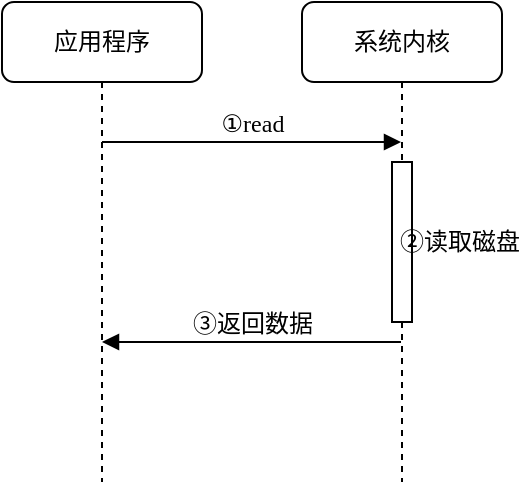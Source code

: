 <mxfile version="15.2.7" type="device" pages="3"><diagram id="wIiD95pDfJTOYqZ8JtG7" name="BIO"><mxGraphModel dx="1106" dy="830" grid="1" gridSize="10" guides="1" tooltips="1" connect="1" arrows="1" fold="1" page="1" pageScale="1" pageWidth="850" pageHeight="1100" math="0" shadow="0"><root><mxCell id="m38iKdBrDsZ1bmVmUGcp-0"/><mxCell id="m38iKdBrDsZ1bmVmUGcp-1" parent="m38iKdBrDsZ1bmVmUGcp-0"/><mxCell id="m38iKdBrDsZ1bmVmUGcp-3" value="系统内核" style="shape=umlLifeline;perimeter=lifelinePerimeter;whiteSpace=wrap;html=1;container=1;collapsible=0;recursiveResize=0;outlineConnect=0;rounded=1;shadow=0;comic=0;labelBackgroundColor=none;strokeWidth=1;fontFamily=Verdana;fontSize=12;align=center;" parent="m38iKdBrDsZ1bmVmUGcp-1" vertex="1"><mxGeometry x="250" y="80" width="100" height="240" as="geometry"/></mxCell><mxCell id="m38iKdBrDsZ1bmVmUGcp-4" value="&amp;nbsp; &amp;nbsp; &amp;nbsp; &amp;nbsp; &amp;nbsp; &amp;nbsp; &amp;nbsp; &amp;nbsp; &amp;nbsp; &amp;nbsp;②读取磁盘" style="html=1;points=[];perimeter=orthogonalPerimeter;rounded=0;shadow=0;comic=0;labelBackgroundColor=none;strokeWidth=1;fontFamily=Verdana;fontSize=12;align=center;" parent="m38iKdBrDsZ1bmVmUGcp-3" vertex="1"><mxGeometry x="45" y="80" width="10" height="80" as="geometry"/></mxCell><mxCell id="m38iKdBrDsZ1bmVmUGcp-6" value="应用程序" style="shape=umlLifeline;perimeter=lifelinePerimeter;whiteSpace=wrap;html=1;container=1;collapsible=0;recursiveResize=0;outlineConnect=0;rounded=1;shadow=0;comic=0;labelBackgroundColor=none;strokeWidth=1;fontFamily=Verdana;fontSize=12;align=center;" parent="m38iKdBrDsZ1bmVmUGcp-1" vertex="1"><mxGeometry x="100" y="80" width="100" height="240" as="geometry"/></mxCell><mxCell id="m38iKdBrDsZ1bmVmUGcp-14" value="①read" style="html=1;verticalAlign=bottom;endArrow=block;labelBackgroundColor=none;fontFamily=Verdana;fontSize=12;edgeStyle=elbowEdgeStyle;elbow=vertical;" parent="m38iKdBrDsZ1bmVmUGcp-1" source="m38iKdBrDsZ1bmVmUGcp-6" target="m38iKdBrDsZ1bmVmUGcp-3" edge="1"><mxGeometry relative="1" as="geometry"><mxPoint x="240" y="350" as="sourcePoint"/><mxPoint x="299.5" y="150" as="targetPoint"/><Array as="points"><mxPoint x="240" y="150"/><mxPoint x="142" y="180"/></Array></mxGeometry></mxCell><mxCell id="m38iKdBrDsZ1bmVmUGcp-18" value="③返回数据" style="html=1;verticalAlign=bottom;endArrow=block;labelBackgroundColor=none;fontFamily=Verdana;fontSize=12;edgeStyle=elbowEdgeStyle;elbow=vertical;" parent="m38iKdBrDsZ1bmVmUGcp-1" source="m38iKdBrDsZ1bmVmUGcp-3" target="m38iKdBrDsZ1bmVmUGcp-6" edge="1"><mxGeometry relative="1" as="geometry"><mxPoint x="299.5" y="250" as="sourcePoint"/><mxPoint x="150" y="250" as="targetPoint"/><Array as="points"><mxPoint x="240.5" y="250"/><mxPoint x="200.5" y="290"/><mxPoint x="190.5" y="290"/><mxPoint x="200.5" y="240"/><mxPoint x="220.5" y="180"/><mxPoint x="261" y="190"/><mxPoint x="163" y="220"/></Array></mxGeometry></mxCell></root></mxGraphModel></diagram><diagram name="NIO" id="IsJxOzdRl8cRIpCRhIem"><mxGraphModel dx="922" dy="692" grid="1" gridSize="10" guides="1" tooltips="1" connect="1" arrows="1" fold="1" page="1" pageScale="1" pageWidth="850" pageHeight="1100" math="0" shadow="0"><root><mxCell id="Cq9-13JGqjfa71BEKefF-0"/><mxCell id="Cq9-13JGqjfa71BEKefF-1" parent="Cq9-13JGqjfa71BEKefF-0"/><mxCell id="Cq9-13JGqjfa71BEKefF-2" value="系统内核" style="shape=umlLifeline;perimeter=lifelinePerimeter;whiteSpace=wrap;html=1;container=1;collapsible=0;recursiveResize=0;outlineConnect=0;rounded=1;shadow=0;comic=0;labelBackgroundColor=none;strokeWidth=1;fontFamily=Verdana;fontSize=12;align=center;" vertex="1" parent="Cq9-13JGqjfa71BEKefF-1"><mxGeometry x="250" y="80" width="100" height="320" as="geometry"/></mxCell><mxCell id="Cq9-13JGqjfa71BEKefF-9" value="" style="html=1;points=[];perimeter=orthogonalPerimeter;rounded=0;shadow=0;comic=0;labelBackgroundColor=none;strokeWidth=1;fontFamily=Verdana;fontSize=12;align=center;" vertex="1" parent="Cq9-13JGqjfa71BEKefF-2"><mxGeometry x="45" y="200" width="10" height="30" as="geometry"/></mxCell><mxCell id="Cq9-13JGqjfa71BEKefF-3" value="&amp;nbsp; &amp;nbsp; &amp;nbsp; &amp;nbsp; &amp;nbsp; &amp;nbsp; &amp;nbsp; &amp;nbsp; &amp;nbsp; &amp;nbsp;读取磁盘" style="html=1;points=[];perimeter=orthogonalPerimeter;rounded=0;shadow=0;comic=0;labelBackgroundColor=none;strokeWidth=1;fontFamily=Verdana;fontSize=12;align=center;" vertex="1" parent="Cq9-13JGqjfa71BEKefF-2"><mxGeometry x="45" y="80" width="10" height="110" as="geometry"/></mxCell><mxCell id="WuCbPxOBw9AwfLxllwD_-3" value="⑤读取数据" style="html=1;verticalAlign=bottom;endArrow=block;labelBackgroundColor=none;fontFamily=Verdana;fontSize=12;edgeStyle=elbowEdgeStyle;elbow=vertical;" edge="1" parent="Cq9-13JGqjfa71BEKefF-2" source="Cq9-13JGqjfa71BEKefF-4"><mxGeometry relative="1" as="geometry"><mxPoint x="-100" y="200" as="sourcePoint"/><mxPoint x="50" y="200" as="targetPoint"/><Array as="points"><mxPoint x="-3.5" y="200"/><mxPoint x="-101.5" y="230"/></Array></mxGeometry></mxCell><mxCell id="Cq9-13JGqjfa71BEKefF-4" value="应用程序" style="shape=umlLifeline;perimeter=lifelinePerimeter;whiteSpace=wrap;html=1;container=1;collapsible=0;recursiveResize=0;outlineConnect=0;rounded=1;shadow=0;comic=0;labelBackgroundColor=none;strokeWidth=1;fontFamily=Verdana;fontSize=12;align=center;" vertex="1" parent="Cq9-13JGqjfa71BEKefF-1"><mxGeometry x="100" y="80" width="100" height="320" as="geometry"/></mxCell><mxCell id="Cq9-13JGqjfa71BEKefF-11" value="①read" style="html=1;verticalAlign=bottom;endArrow=block;labelBackgroundColor=none;fontFamily=Verdana;fontSize=12;edgeStyle=elbowEdgeStyle;elbow=vertical;" edge="1" parent="Cq9-13JGqjfa71BEKefF-1" source="Cq9-13JGqjfa71BEKefF-4" target="Cq9-13JGqjfa71BEKefF-2"><mxGeometry relative="1" as="geometry"><mxPoint x="240" y="350" as="sourcePoint"/><mxPoint x="299.5" y="150" as="targetPoint"/><Array as="points"><mxPoint x="240" y="150"/><mxPoint x="142" y="180"/></Array></mxGeometry></mxCell><mxCell id="Cq9-13JGqjfa71BEKefF-14" value="⑥返回数据" style="html=1;verticalAlign=bottom;endArrow=block;labelBackgroundColor=none;fontFamily=Verdana;fontSize=12;edgeStyle=elbowEdgeStyle;elbow=vertical;" edge="1" parent="Cq9-13JGqjfa71BEKefF-1" source="Cq9-13JGqjfa71BEKefF-2" target="Cq9-13JGqjfa71BEKefF-4"><mxGeometry relative="1" as="geometry"><mxPoint x="299.5" y="250" as="sourcePoint"/><mxPoint x="150" y="250" as="targetPoint"/><Array as="points"><mxPoint x="230" y="310"/><mxPoint x="270" y="330"/><mxPoint x="240.5" y="250"/><mxPoint x="200.5" y="290"/><mxPoint x="190.5" y="290"/><mxPoint x="200.5" y="240"/><mxPoint x="220.5" y="180"/><mxPoint x="261" y="190"/><mxPoint x="163" y="220"/></Array></mxGeometry></mxCell><mxCell id="WuCbPxOBw9AwfLxllwD_-0" value="②读取数据" style="html=1;verticalAlign=bottom;endArrow=block;labelBackgroundColor=none;fontFamily=Verdana;fontSize=12;edgeStyle=elbowEdgeStyle;elbow=horizontal;" edge="1" parent="Cq9-13JGqjfa71BEKefF-1" source="Cq9-13JGqjfa71BEKefF-4" target="Cq9-13JGqjfa71BEKefF-2"><mxGeometry relative="1" as="geometry"><mxPoint x="150" y="180" as="sourcePoint"/><mxPoint x="300" y="180" as="targetPoint"/><Array as="points"><mxPoint x="240.5" y="180"/><mxPoint x="142.5" y="210"/></Array></mxGeometry></mxCell><mxCell id="WuCbPxOBw9AwfLxllwD_-1" value="③读取数据" style="html=1;verticalAlign=bottom;endArrow=block;labelBackgroundColor=none;fontFamily=Verdana;fontSize=12;edgeStyle=elbowEdgeStyle;elbow=vertical;" edge="1" parent="Cq9-13JGqjfa71BEKefF-1" source="Cq9-13JGqjfa71BEKefF-4" target="Cq9-13JGqjfa71BEKefF-2"><mxGeometry relative="1" as="geometry"><mxPoint x="155" y="210" as="sourcePoint"/><mxPoint x="305" y="210" as="targetPoint"/><Array as="points"><mxPoint x="246" y="210"/><mxPoint x="148" y="240"/></Array></mxGeometry></mxCell><mxCell id="WuCbPxOBw9AwfLxllwD_-2" value="④···" style="html=1;verticalAlign=bottom;endArrow=block;labelBackgroundColor=none;fontFamily=Verdana;fontSize=12;edgeStyle=elbowEdgeStyle;elbow=vertical;" edge="1" parent="Cq9-13JGqjfa71BEKefF-1" source="Cq9-13JGqjfa71BEKefF-4" target="Cq9-13JGqjfa71BEKefF-2"><mxGeometry relative="1" as="geometry"><mxPoint x="150" y="240" as="sourcePoint"/><mxPoint x="300" y="240" as="targetPoint"/><Array as="points"><mxPoint x="246.5" y="240"/><mxPoint x="148.5" y="270"/></Array></mxGeometry></mxCell></root></mxGraphModel></diagram><diagram name="AIO" id="d93zjApOJ4F_HlSyYYUD"><mxGraphModel dx="1106" dy="830" grid="1" gridSize="10" guides="1" tooltips="1" connect="1" arrows="1" fold="1" page="1" pageScale="1" pageWidth="850" pageHeight="1100" math="0" shadow="0"><root><mxCell id="oyzck9aho-iFrkt4s7WO-0"/><mxCell id="oyzck9aho-iFrkt4s7WO-1" parent="oyzck9aho-iFrkt4s7WO-0"/><mxCell id="oyzck9aho-iFrkt4s7WO-2" value="系统内核" style="shape=umlLifeline;perimeter=lifelinePerimeter;whiteSpace=wrap;html=1;container=1;collapsible=0;recursiveResize=0;outlineConnect=0;rounded=1;shadow=0;comic=0;labelBackgroundColor=none;strokeWidth=1;fontFamily=Verdana;fontSize=12;align=center;" parent="oyzck9aho-iFrkt4s7WO-1" vertex="1"><mxGeometry x="250" y="80" width="100" height="340" as="geometry"/></mxCell><mxCell id="oyzck9aho-iFrkt4s7WO-3" value="&amp;nbsp; &amp;nbsp; &amp;nbsp; &amp;nbsp; &amp;nbsp; &amp;nbsp; &amp;nbsp; &amp;nbsp; &amp;nbsp; &amp;nbsp;②读取磁盘" style="html=1;points=[];perimeter=orthogonalPerimeter;rounded=0;shadow=0;comic=0;labelBackgroundColor=none;strokeWidth=1;fontFamily=Verdana;fontSize=12;align=center;" parent="oyzck9aho-iFrkt4s7WO-2" vertex="1"><mxGeometry x="45" y="80" width="10" height="110" as="geometry"/></mxCell><mxCell id="oyzck9aho-iFrkt4s7WO-4" value="应用程序" style="shape=umlLifeline;perimeter=lifelinePerimeter;whiteSpace=wrap;html=1;container=1;collapsible=0;recursiveResize=0;outlineConnect=0;rounded=1;shadow=0;comic=0;labelBackgroundColor=none;strokeWidth=1;fontFamily=Verdana;fontSize=12;align=center;" parent="oyzck9aho-iFrkt4s7WO-1" vertex="1"><mxGeometry x="100" y="80" width="100" height="340" as="geometry"/></mxCell><mxCell id="oyzck9aho-iFrkt4s7WO-9" value="①read" style="html=1;verticalAlign=bottom;endArrow=block;labelBackgroundColor=none;fontFamily=Verdana;fontSize=12;edgeStyle=elbowEdgeStyle;elbow=vertical;" parent="oyzck9aho-iFrkt4s7WO-1" source="oyzck9aho-iFrkt4s7WO-4" target="oyzck9aho-iFrkt4s7WO-2" edge="1"><mxGeometry relative="1" as="geometry"><mxPoint x="240" y="350" as="sourcePoint"/><mxPoint x="299.5" y="150" as="targetPoint"/><Array as="points"><mxPoint x="240" y="150"/><mxPoint x="142" y="180"/></Array></mxGeometry></mxCell><mxCell id="oyzck9aho-iFrkt4s7WO-12" value="③通知调用方" style="html=1;verticalAlign=bottom;endArrow=block;labelBackgroundColor=none;fontFamily=Verdana;fontSize=12;edgeStyle=elbowEdgeStyle;elbow=vertical;" parent="oyzck9aho-iFrkt4s7WO-1" source="oyzck9aho-iFrkt4s7WO-2" target="oyzck9aho-iFrkt4s7WO-4" edge="1"><mxGeometry relative="1" as="geometry"><mxPoint x="299.5" y="250" as="sourcePoint"/><mxPoint x="150" y="250" as="targetPoint"/><Array as="points"><mxPoint x="241" y="280"/><mxPoint x="200.5" y="290"/><mxPoint x="190.5" y="290"/><mxPoint x="200.5" y="240"/><mxPoint x="220.5" y="180"/><mxPoint x="261" y="190"/><mxPoint x="163" y="220"/></Array></mxGeometry></mxCell></root></mxGraphModel></diagram></mxfile>
